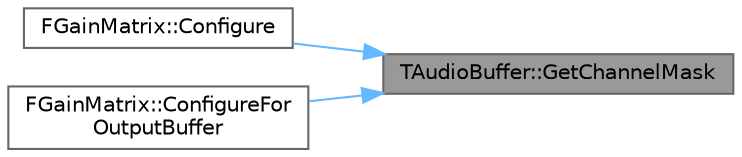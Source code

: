 digraph "TAudioBuffer::GetChannelMask"
{
 // INTERACTIVE_SVG=YES
 // LATEX_PDF_SIZE
  bgcolor="transparent";
  edge [fontname=Helvetica,fontsize=10,labelfontname=Helvetica,labelfontsize=10];
  node [fontname=Helvetica,fontsize=10,shape=box,height=0.2,width=0.4];
  rankdir="RL";
  Node1 [id="Node000001",label="TAudioBuffer::GetChannelMask",height=0.2,width=0.4,color="gray40", fillcolor="grey60", style="filled", fontcolor="black",tooltip=" "];
  Node1 -> Node2 [id="edge1_Node000001_Node000002",dir="back",color="steelblue1",style="solid",tooltip=" "];
  Node2 [id="Node000002",label="FGainMatrix::Configure",height=0.2,width=0.4,color="grey40", fillcolor="white", style="filled",URL="$d6/d15/classFGainMatrix.html#a25478d4c88ac711ad08542f386c346bd",tooltip=" "];
  Node1 -> Node3 [id="edge2_Node000001_Node000003",dir="back",color="steelblue1",style="solid",tooltip=" "];
  Node3 [id="Node000003",label="FGainMatrix::ConfigureFor\lOutputBuffer",height=0.2,width=0.4,color="grey40", fillcolor="white", style="filled",URL="$d6/d15/classFGainMatrix.html#a69b476bc3b146b3f939d15f1554be177",tooltip=" "];
}
